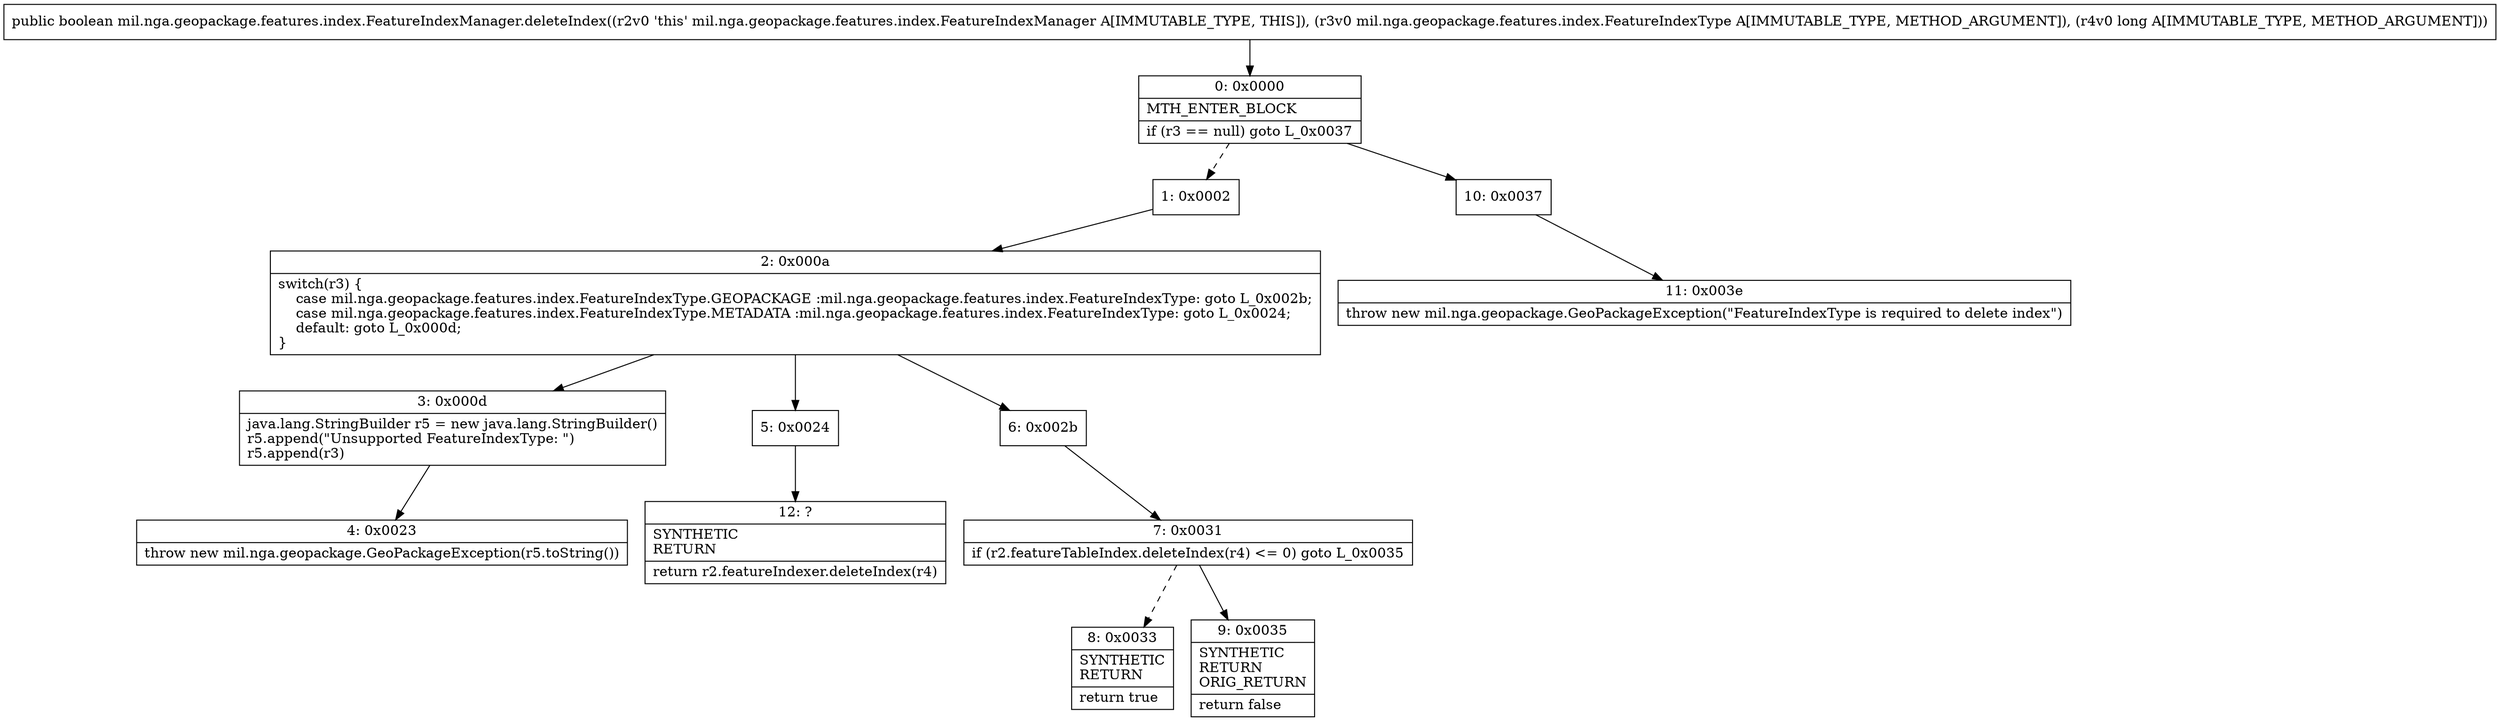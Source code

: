 digraph "CFG formil.nga.geopackage.features.index.FeatureIndexManager.deleteIndex(Lmil\/nga\/geopackage\/features\/index\/FeatureIndexType;J)Z" {
Node_0 [shape=record,label="{0\:\ 0x0000|MTH_ENTER_BLOCK\l|if (r3 == null) goto L_0x0037\l}"];
Node_1 [shape=record,label="{1\:\ 0x0002}"];
Node_2 [shape=record,label="{2\:\ 0x000a|switch(r3) \{\l    case mil.nga.geopackage.features.index.FeatureIndexType.GEOPACKAGE :mil.nga.geopackage.features.index.FeatureIndexType: goto L_0x002b;\l    case mil.nga.geopackage.features.index.FeatureIndexType.METADATA :mil.nga.geopackage.features.index.FeatureIndexType: goto L_0x0024;\l    default: goto L_0x000d;\l\}\l}"];
Node_3 [shape=record,label="{3\:\ 0x000d|java.lang.StringBuilder r5 = new java.lang.StringBuilder()\lr5.append(\"Unsupported FeatureIndexType: \")\lr5.append(r3)\l}"];
Node_4 [shape=record,label="{4\:\ 0x0023|throw new mil.nga.geopackage.GeoPackageException(r5.toString())\l}"];
Node_5 [shape=record,label="{5\:\ 0x0024}"];
Node_6 [shape=record,label="{6\:\ 0x002b}"];
Node_7 [shape=record,label="{7\:\ 0x0031|if (r2.featureTableIndex.deleteIndex(r4) \<= 0) goto L_0x0035\l}"];
Node_8 [shape=record,label="{8\:\ 0x0033|SYNTHETIC\lRETURN\l|return true\l}"];
Node_9 [shape=record,label="{9\:\ 0x0035|SYNTHETIC\lRETURN\lORIG_RETURN\l|return false\l}"];
Node_10 [shape=record,label="{10\:\ 0x0037}"];
Node_11 [shape=record,label="{11\:\ 0x003e|throw new mil.nga.geopackage.GeoPackageException(\"FeatureIndexType is required to delete index\")\l}"];
Node_12 [shape=record,label="{12\:\ ?|SYNTHETIC\lRETURN\l|return r2.featureIndexer.deleteIndex(r4)\l}"];
MethodNode[shape=record,label="{public boolean mil.nga.geopackage.features.index.FeatureIndexManager.deleteIndex((r2v0 'this' mil.nga.geopackage.features.index.FeatureIndexManager A[IMMUTABLE_TYPE, THIS]), (r3v0 mil.nga.geopackage.features.index.FeatureIndexType A[IMMUTABLE_TYPE, METHOD_ARGUMENT]), (r4v0 long A[IMMUTABLE_TYPE, METHOD_ARGUMENT])) }"];
MethodNode -> Node_0;
Node_0 -> Node_1[style=dashed];
Node_0 -> Node_10;
Node_1 -> Node_2;
Node_2 -> Node_3;
Node_2 -> Node_5;
Node_2 -> Node_6;
Node_3 -> Node_4;
Node_5 -> Node_12;
Node_6 -> Node_7;
Node_7 -> Node_8[style=dashed];
Node_7 -> Node_9;
Node_10 -> Node_11;
}


